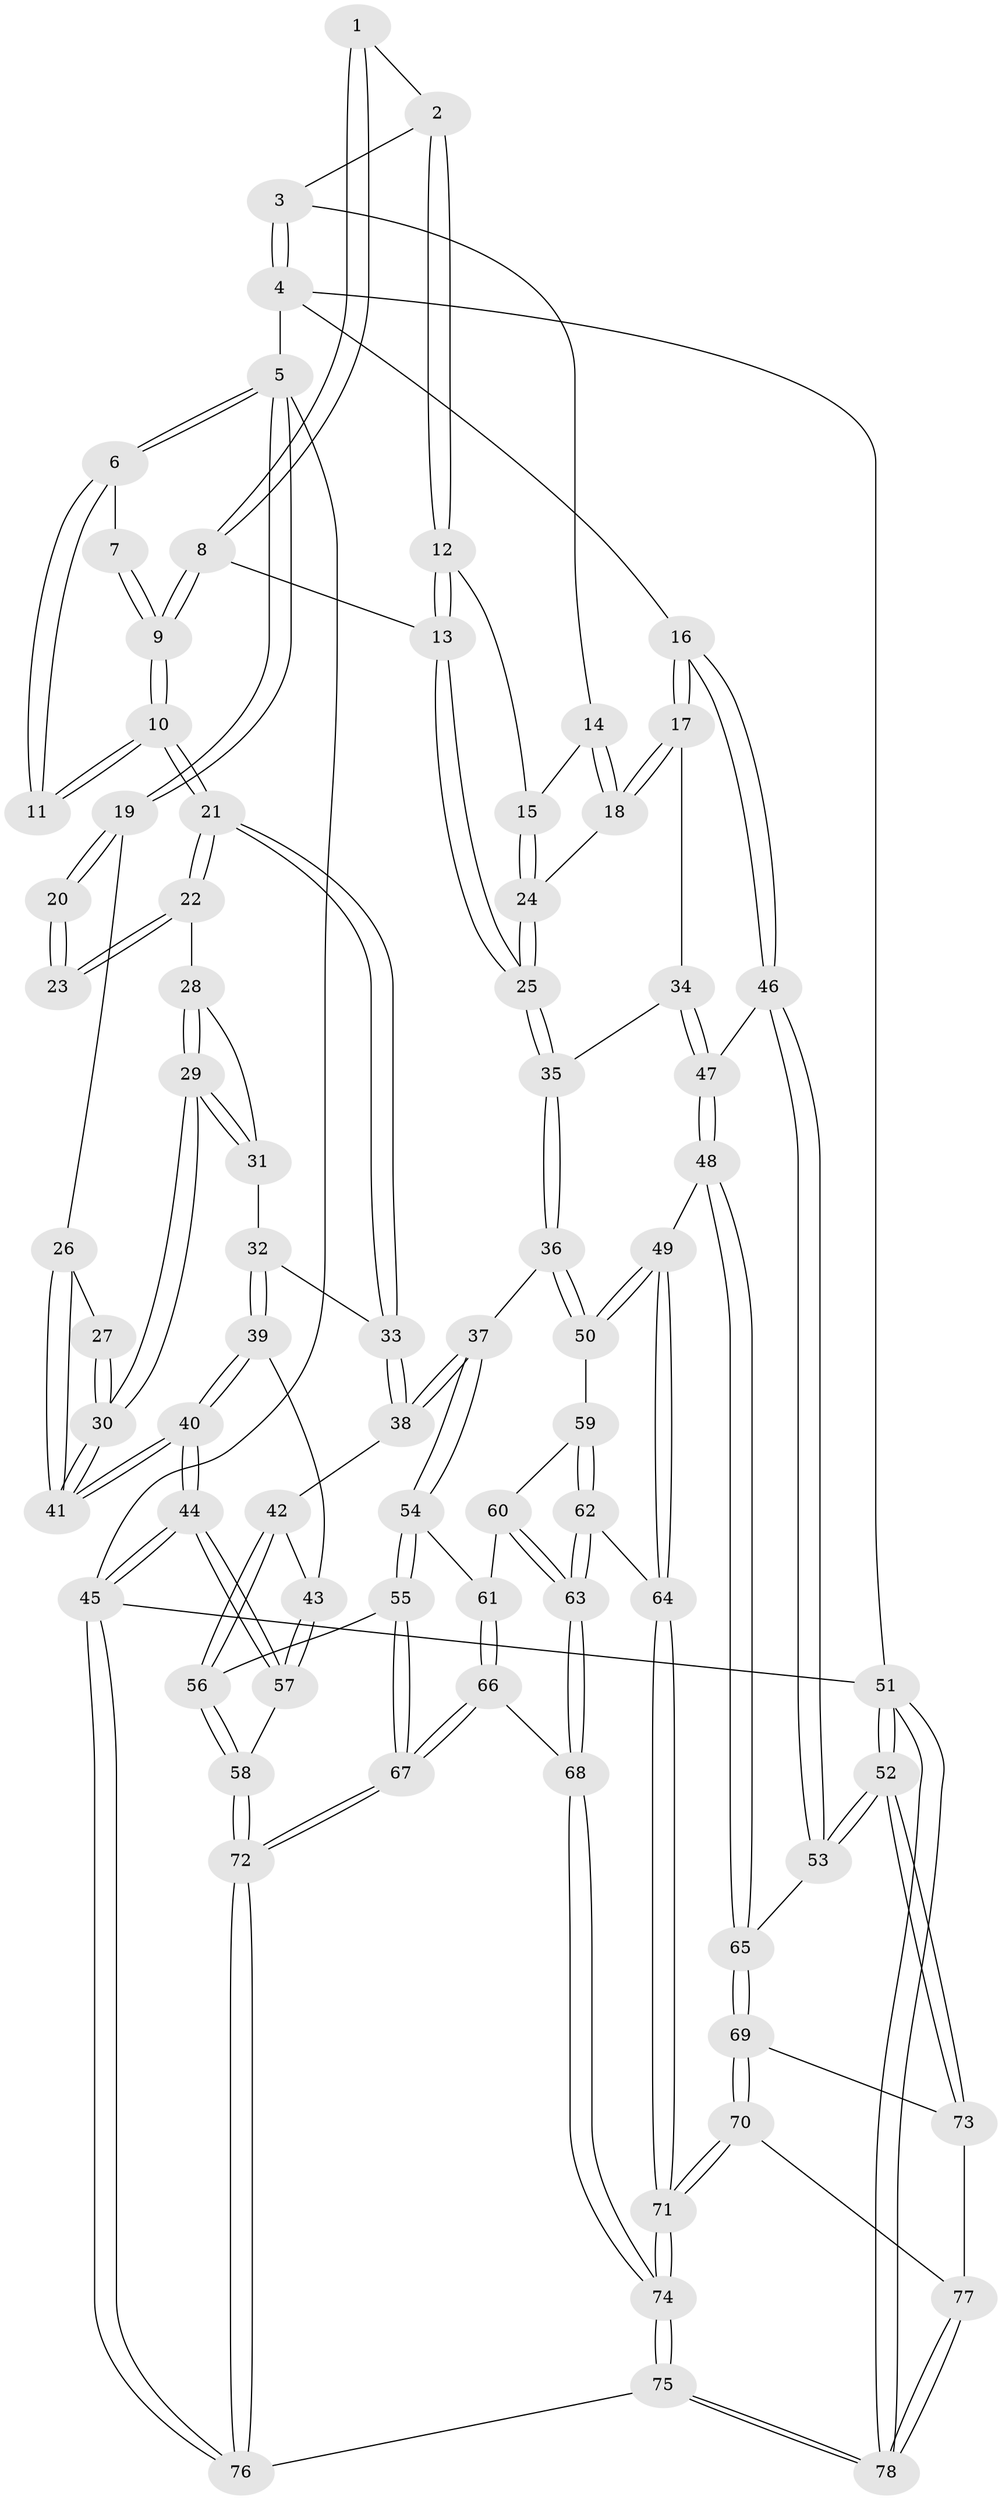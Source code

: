 // coarse degree distribution, {4: 0.3695652173913043, 5: 0.3695652173913043, 6: 0.15217391304347827, 3: 0.06521739130434782, 2: 0.043478260869565216}
// Generated by graph-tools (version 1.1) at 2025/24/03/03/25 07:24:38]
// undirected, 78 vertices, 192 edges
graph export_dot {
graph [start="1"]
  node [color=gray90,style=filled];
  1 [pos="+0.5603259036162648+0"];
  2 [pos="+0.6337329881599097+0"];
  3 [pos="+0.7953289818850424+0"];
  4 [pos="+1+0"];
  5 [pos="+0+0"];
  6 [pos="+0.16045073003674418+0"];
  7 [pos="+0.4573793091338653+0"];
  8 [pos="+0.43096491989921126+0.21406717133627465"];
  9 [pos="+0.3604128818698995+0.2262734028260843"];
  10 [pos="+0.3537667143430632+0.22952242845111306"];
  11 [pos="+0.21281978119679124+0.08007069384621643"];
  12 [pos="+0.6218165052878657+0.13329349219631229"];
  13 [pos="+0.5344802417316098+0.2152826446848242"];
  14 [pos="+0.7863892645491879+0.06185003179908953"];
  15 [pos="+0.6827479607707+0.16325694041195243"];
  16 [pos="+1+0.2854373188223189"];
  17 [pos="+1+0.2963358859226284"];
  18 [pos="+0.8042339838340028+0.2043073414587071"];
  19 [pos="+0+0"];
  20 [pos="+0.13755861711513762+0.13612563585022114"];
  21 [pos="+0.3282146734074448+0.2964441698424286"];
  22 [pos="+0.0925016234706311+0.22519212269046665"];
  23 [pos="+0.07756386906063008+0.19630054066682262"];
  24 [pos="+0.7482442601100596+0.2031984740580763"];
  25 [pos="+0.6393223211228403+0.3978221306058917"];
  26 [pos="+0+0.0034891443270709636"];
  27 [pos="+0.07095847322569235+0.19583991478141974"];
  28 [pos="+0.0948460808150565+0.2543255429049469"];
  29 [pos="+0+0.43192246158324726"];
  30 [pos="+0+0.46577601178735906"];
  31 [pos="+0.15700691432578603+0.36538358270928156"];
  32 [pos="+0.19758205737630782+0.36979240634550536"];
  33 [pos="+0.3262290428152665+0.3059195937085509"];
  34 [pos="+0.7811867801936816+0.4380261929892653"];
  35 [pos="+0.6448677670469087+0.4285783589776481"];
  36 [pos="+0.5383856943205071+0.5380469894960885"];
  37 [pos="+0.4902197629404387+0.5395878638753476"];
  38 [pos="+0.4238641373336774+0.5115607113020881"];
  39 [pos="+0.17774880125288714+0.5549393271723645"];
  40 [pos="+0+0.5070293897917036"];
  41 [pos="+0+0.49926514592077315"];
  42 [pos="+0.27164699000837506+0.5915976429331763"];
  43 [pos="+0.22822006676315246+0.5970459155434467"];
  44 [pos="+0+0.9874826062474539"];
  45 [pos="+0+1"];
  46 [pos="+1+0.5136213041142185"];
  47 [pos="+0.8154008038540098+0.6066137938205377"];
  48 [pos="+0.7785102409493149+0.7071173577660628"];
  49 [pos="+0.7470880024381653+0.7064659338856993"];
  50 [pos="+0.6122827478342793+0.6365648269168317"];
  51 [pos="+1+1"];
  52 [pos="+1+0.8034228875962176"];
  53 [pos="+1+0.5535739323211895"];
  54 [pos="+0.4282196854023359+0.7349230985937766"];
  55 [pos="+0.3502964872634046+0.7685727362359909"];
  56 [pos="+0.34768996798464236+0.768027436935627"];
  57 [pos="+0.1300530388002701+0.8096350637165678"];
  58 [pos="+0.197183026139823+0.8211883435624748"];
  59 [pos="+0.5829218794969601+0.717112954902046"];
  60 [pos="+0.5103432158362704+0.7547288110158431"];
  61 [pos="+0.44108799062388215+0.7487857177739738"];
  62 [pos="+0.5742791599320503+0.8176172179567903"];
  63 [pos="+0.5591235379951495+0.8318682220466476"];
  64 [pos="+0.6679815190771377+0.8189547617292472"];
  65 [pos="+0.8046243244420249+0.7291876904097638"];
  66 [pos="+0.48614012494109854+0.8449953300540352"];
  67 [pos="+0.40354427372469565+0.9351651828860582"];
  68 [pos="+0.5514756207076438+0.8419987207032764"];
  69 [pos="+0.8183535118699046+0.7515884297974933"];
  70 [pos="+0.754367789804305+0.9370014643908534"];
  71 [pos="+0.7086662764405028+1"];
  72 [pos="+0.38583515260444395+0.9927334259780662"];
  73 [pos="+0.9246055040138242+0.8183609626646998"];
  74 [pos="+0.679168809104269+1"];
  75 [pos="+0.6786281641784014+1"];
  76 [pos="+0.40648683544445924+1"];
  77 [pos="+0.9048657991475128+0.8709436364555128"];
  78 [pos="+0.8679156945517437+1"];
  1 -- 2;
  1 -- 8;
  1 -- 8;
  2 -- 3;
  2 -- 12;
  2 -- 12;
  3 -- 4;
  3 -- 4;
  3 -- 14;
  4 -- 5;
  4 -- 16;
  4 -- 51;
  5 -- 6;
  5 -- 6;
  5 -- 19;
  5 -- 19;
  5 -- 45;
  6 -- 7;
  6 -- 11;
  6 -- 11;
  7 -- 9;
  7 -- 9;
  8 -- 9;
  8 -- 9;
  8 -- 13;
  9 -- 10;
  9 -- 10;
  10 -- 11;
  10 -- 11;
  10 -- 21;
  10 -- 21;
  12 -- 13;
  12 -- 13;
  12 -- 15;
  13 -- 25;
  13 -- 25;
  14 -- 15;
  14 -- 18;
  14 -- 18;
  15 -- 24;
  15 -- 24;
  16 -- 17;
  16 -- 17;
  16 -- 46;
  16 -- 46;
  17 -- 18;
  17 -- 18;
  17 -- 34;
  18 -- 24;
  19 -- 20;
  19 -- 20;
  19 -- 26;
  20 -- 23;
  20 -- 23;
  21 -- 22;
  21 -- 22;
  21 -- 33;
  21 -- 33;
  22 -- 23;
  22 -- 23;
  22 -- 28;
  24 -- 25;
  24 -- 25;
  25 -- 35;
  25 -- 35;
  26 -- 27;
  26 -- 41;
  26 -- 41;
  27 -- 30;
  27 -- 30;
  28 -- 29;
  28 -- 29;
  28 -- 31;
  29 -- 30;
  29 -- 30;
  29 -- 31;
  29 -- 31;
  30 -- 41;
  30 -- 41;
  31 -- 32;
  32 -- 33;
  32 -- 39;
  32 -- 39;
  33 -- 38;
  33 -- 38;
  34 -- 35;
  34 -- 47;
  34 -- 47;
  35 -- 36;
  35 -- 36;
  36 -- 37;
  36 -- 50;
  36 -- 50;
  37 -- 38;
  37 -- 38;
  37 -- 54;
  37 -- 54;
  38 -- 42;
  39 -- 40;
  39 -- 40;
  39 -- 43;
  40 -- 41;
  40 -- 41;
  40 -- 44;
  40 -- 44;
  42 -- 43;
  42 -- 56;
  42 -- 56;
  43 -- 57;
  43 -- 57;
  44 -- 45;
  44 -- 45;
  44 -- 57;
  44 -- 57;
  45 -- 76;
  45 -- 76;
  45 -- 51;
  46 -- 47;
  46 -- 53;
  46 -- 53;
  47 -- 48;
  47 -- 48;
  48 -- 49;
  48 -- 65;
  48 -- 65;
  49 -- 50;
  49 -- 50;
  49 -- 64;
  49 -- 64;
  50 -- 59;
  51 -- 52;
  51 -- 52;
  51 -- 78;
  51 -- 78;
  52 -- 53;
  52 -- 53;
  52 -- 73;
  52 -- 73;
  53 -- 65;
  54 -- 55;
  54 -- 55;
  54 -- 61;
  55 -- 56;
  55 -- 67;
  55 -- 67;
  56 -- 58;
  56 -- 58;
  57 -- 58;
  58 -- 72;
  58 -- 72;
  59 -- 60;
  59 -- 62;
  59 -- 62;
  60 -- 61;
  60 -- 63;
  60 -- 63;
  61 -- 66;
  61 -- 66;
  62 -- 63;
  62 -- 63;
  62 -- 64;
  63 -- 68;
  63 -- 68;
  64 -- 71;
  64 -- 71;
  65 -- 69;
  65 -- 69;
  66 -- 67;
  66 -- 67;
  66 -- 68;
  67 -- 72;
  67 -- 72;
  68 -- 74;
  68 -- 74;
  69 -- 70;
  69 -- 70;
  69 -- 73;
  70 -- 71;
  70 -- 71;
  70 -- 77;
  71 -- 74;
  71 -- 74;
  72 -- 76;
  72 -- 76;
  73 -- 77;
  74 -- 75;
  74 -- 75;
  75 -- 76;
  75 -- 78;
  75 -- 78;
  77 -- 78;
  77 -- 78;
}

